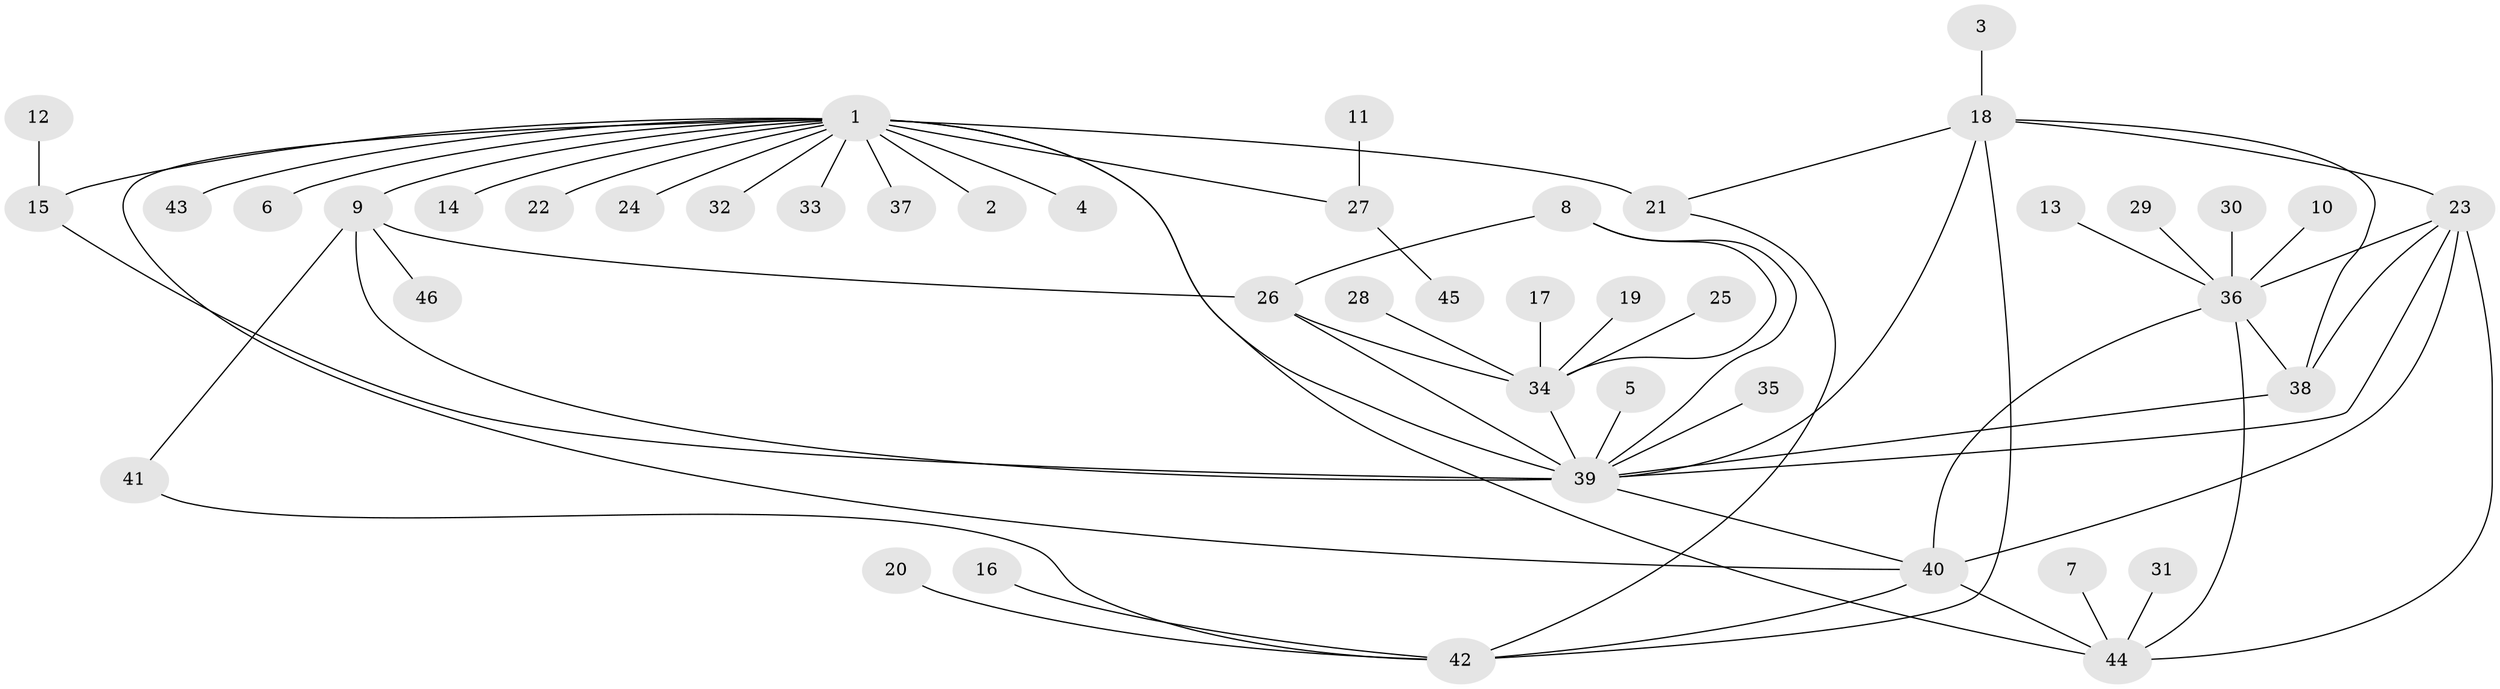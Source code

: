 // original degree distribution, {8: 0.04395604395604396, 10: 0.02197802197802198, 6: 0.04395604395604396, 7: 0.02197802197802198, 3: 0.054945054945054944, 4: 0.04395604395604396, 9: 0.02197802197802198, 5: 0.054945054945054944, 2: 0.0989010989010989, 1: 0.5934065934065934}
// Generated by graph-tools (version 1.1) at 2025/26/03/09/25 03:26:40]
// undirected, 46 vertices, 65 edges
graph export_dot {
graph [start="1"]
  node [color=gray90,style=filled];
  1;
  2;
  3;
  4;
  5;
  6;
  7;
  8;
  9;
  10;
  11;
  12;
  13;
  14;
  15;
  16;
  17;
  18;
  19;
  20;
  21;
  22;
  23;
  24;
  25;
  26;
  27;
  28;
  29;
  30;
  31;
  32;
  33;
  34;
  35;
  36;
  37;
  38;
  39;
  40;
  41;
  42;
  43;
  44;
  45;
  46;
  1 -- 2 [weight=1.0];
  1 -- 4 [weight=1.0];
  1 -- 6 [weight=1.0];
  1 -- 9 [weight=2.0];
  1 -- 14 [weight=1.0];
  1 -- 15 [weight=1.0];
  1 -- 21 [weight=3.0];
  1 -- 22 [weight=1.0];
  1 -- 24 [weight=1.0];
  1 -- 27 [weight=1.0];
  1 -- 32 [weight=1.0];
  1 -- 33 [weight=1.0];
  1 -- 37 [weight=1.0];
  1 -- 39 [weight=3.0];
  1 -- 40 [weight=1.0];
  1 -- 43 [weight=1.0];
  1 -- 44 [weight=1.0];
  3 -- 18 [weight=1.0];
  5 -- 39 [weight=1.0];
  7 -- 44 [weight=1.0];
  8 -- 26 [weight=1.0];
  8 -- 34 [weight=1.0];
  8 -- 39 [weight=1.0];
  9 -- 26 [weight=1.0];
  9 -- 39 [weight=2.0];
  9 -- 41 [weight=1.0];
  9 -- 46 [weight=1.0];
  10 -- 36 [weight=1.0];
  11 -- 27 [weight=1.0];
  12 -- 15 [weight=1.0];
  13 -- 36 [weight=1.0];
  15 -- 39 [weight=1.0];
  16 -- 42 [weight=1.0];
  17 -- 34 [weight=1.0];
  18 -- 21 [weight=1.0];
  18 -- 23 [weight=1.0];
  18 -- 38 [weight=1.0];
  18 -- 39 [weight=1.0];
  18 -- 42 [weight=1.0];
  19 -- 34 [weight=1.0];
  20 -- 42 [weight=1.0];
  21 -- 42 [weight=1.0];
  23 -- 36 [weight=1.0];
  23 -- 38 [weight=1.0];
  23 -- 39 [weight=1.0];
  23 -- 40 [weight=1.0];
  23 -- 44 [weight=1.0];
  25 -- 34 [weight=1.0];
  26 -- 34 [weight=1.0];
  26 -- 39 [weight=1.0];
  27 -- 45 [weight=1.0];
  28 -- 34 [weight=1.0];
  29 -- 36 [weight=1.0];
  30 -- 36 [weight=1.0];
  31 -- 44 [weight=1.0];
  34 -- 39 [weight=1.0];
  35 -- 39 [weight=1.0];
  36 -- 38 [weight=1.0];
  36 -- 40 [weight=1.0];
  36 -- 44 [weight=1.0];
  38 -- 39 [weight=2.0];
  39 -- 40 [weight=1.0];
  40 -- 42 [weight=1.0];
  40 -- 44 [weight=1.0];
  41 -- 42 [weight=1.0];
}
